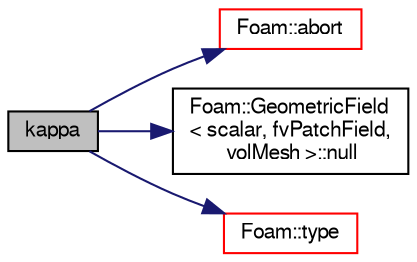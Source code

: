digraph "kappa"
{
  bgcolor="transparent";
  edge [fontname="FreeSans",fontsize="10",labelfontname="FreeSans",labelfontsize="10"];
  node [fontname="FreeSans",fontsize="10",shape=record];
  rankdir="LR";
  Node3306 [label="kappa",height=0.2,width=0.4,color="black", fillcolor="grey75", style="filled", fontcolor="black"];
  Node3306 -> Node3307 [color="midnightblue",fontsize="10",style="solid",fontname="FreeSans"];
  Node3307 [label="Foam::abort",height=0.2,width=0.4,color="red",URL="$a21124.html#a447107a607d03e417307c203fa5fb44b"];
  Node3306 -> Node3350 [color="midnightblue",fontsize="10",style="solid",fontname="FreeSans"];
  Node3350 [label="Foam::GeometricField\l\< scalar, fvPatchField,\l volMesh \>::null",height=0.2,width=0.4,color="black",URL="$a22434.html#ac8e78b2b70fc0c890aedf7cde2c712f1",tooltip="Return a null geometric field. "];
  Node3306 -> Node3351 [color="midnightblue",fontsize="10",style="solid",fontname="FreeSans"];
  Node3351 [label="Foam::type",height=0.2,width=0.4,color="red",URL="$a21124.html#aec48583af672626378f501eb9fc32cd1",tooltip="Return the file type: DIRECTORY or FILE. "];
}
